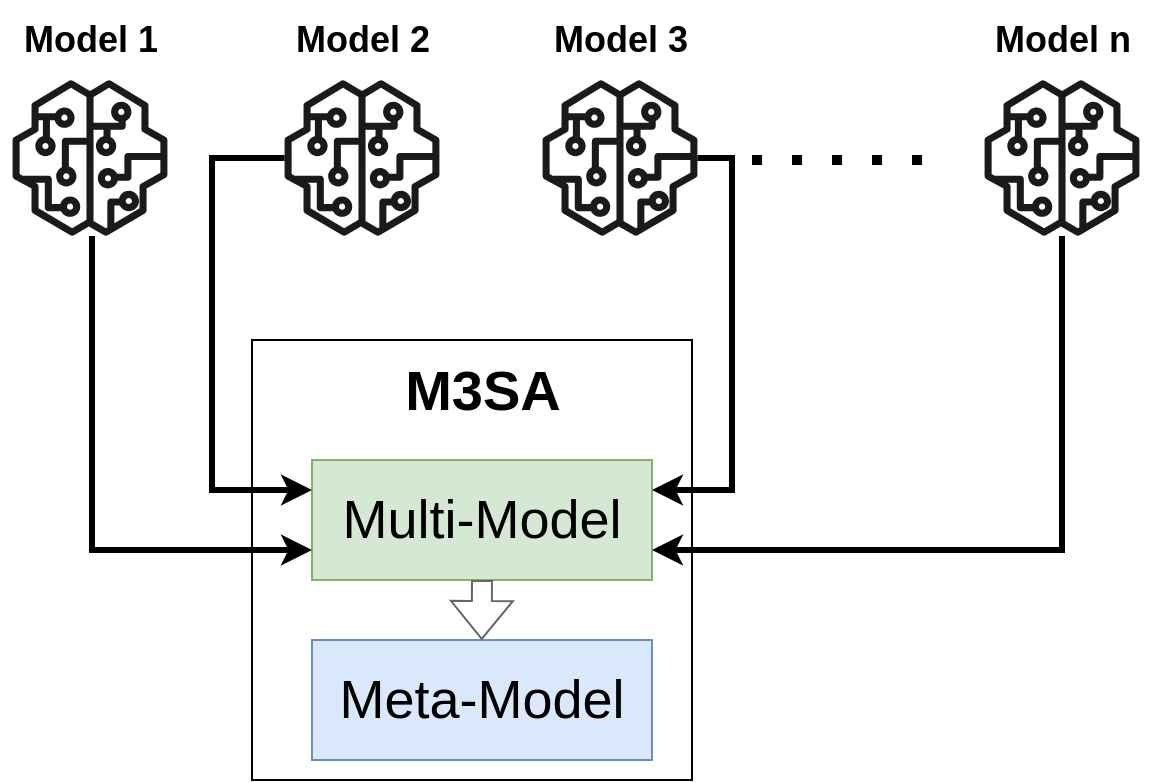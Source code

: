 <mxfile version="22.1.16" type="device">
  <diagram name="Page-1" id="oYzTT0H8R0ORPGKp1H7J">
    <mxGraphModel dx="994" dy="652" grid="1" gridSize="10" guides="1" tooltips="1" connect="1" arrows="1" fold="1" page="1" pageScale="1" pageWidth="827" pageHeight="1169" math="0" shadow="0">
      <root>
        <mxCell id="0" />
        <mxCell id="1" parent="0" />
        <mxCell id="mFGwXmJiUFZ16h0V5Hi0-9" value="" style="group" vertex="1" connectable="0" parent="1">
          <mxGeometry x="240" y="240" width="90" height="118" as="geometry" />
        </mxCell>
        <mxCell id="mFGwXmJiUFZ16h0V5Hi0-6" value="" style="sketch=0;outlineConnect=0;fontColor=#ffffff;fillColor=#1A1A1A;strokeColor=#006EAF;dashed=0;verticalLabelPosition=bottom;verticalAlign=top;align=center;html=1;fontSize=12;fontStyle=0;aspect=fixed;pointerEvents=1;shape=mxgraph.aws4.sagemaker_model;" vertex="1" parent="mFGwXmJiUFZ16h0V5Hi0-9">
          <mxGeometry x="6" y="40" width="78" height="78" as="geometry" />
        </mxCell>
        <mxCell id="mFGwXmJiUFZ16h0V5Hi0-7" value="&lt;font style=&quot;font-size: 18px;&quot;&gt;&lt;b&gt;Model 2&lt;/b&gt;&lt;/font&gt;" style="text;html=1;align=center;verticalAlign=middle;resizable=0;points=[];autosize=1;strokeColor=none;fillColor=none;" vertex="1" parent="mFGwXmJiUFZ16h0V5Hi0-9">
          <mxGeometry width="90" height="40" as="geometry" />
        </mxCell>
        <mxCell id="mFGwXmJiUFZ16h0V5Hi0-10" value="" style="group" vertex="1" connectable="0" parent="1">
          <mxGeometry x="104" y="240" width="90" height="118" as="geometry" />
        </mxCell>
        <mxCell id="mFGwXmJiUFZ16h0V5Hi0-3" value="" style="sketch=0;outlineConnect=0;fontColor=#ffffff;fillColor=#1A1A1A;strokeColor=#2D7600;dashed=0;verticalLabelPosition=bottom;verticalAlign=top;align=center;html=1;fontSize=12;fontStyle=0;aspect=fixed;pointerEvents=1;shape=mxgraph.aws4.sagemaker_model;" vertex="1" parent="mFGwXmJiUFZ16h0V5Hi0-10">
          <mxGeometry x="6" y="40" width="78" height="78" as="geometry" />
        </mxCell>
        <mxCell id="mFGwXmJiUFZ16h0V5Hi0-5" value="&lt;font style=&quot;font-size: 18px;&quot;&gt;&lt;b&gt;Model 1&lt;/b&gt;&lt;/font&gt;" style="text;html=1;align=center;verticalAlign=middle;resizable=0;points=[];autosize=1;strokeColor=none;fillColor=none;" vertex="1" parent="mFGwXmJiUFZ16h0V5Hi0-10">
          <mxGeometry width="90" height="40" as="geometry" />
        </mxCell>
        <mxCell id="mFGwXmJiUFZ16h0V5Hi0-11" value="" style="group" vertex="1" connectable="0" parent="1">
          <mxGeometry x="369" y="240" width="90" height="118" as="geometry" />
        </mxCell>
        <mxCell id="mFGwXmJiUFZ16h0V5Hi0-12" value="" style="sketch=0;outlineConnect=0;fontColor=#ffffff;fillColor=#1A1A1A;strokeColor=#6F0000;dashed=0;verticalLabelPosition=bottom;verticalAlign=top;align=center;html=1;fontSize=12;fontStyle=0;aspect=fixed;pointerEvents=1;shape=mxgraph.aws4.sagemaker_model;" vertex="1" parent="mFGwXmJiUFZ16h0V5Hi0-11">
          <mxGeometry x="6" y="40" width="78" height="78" as="geometry" />
        </mxCell>
        <mxCell id="mFGwXmJiUFZ16h0V5Hi0-13" value="&lt;font style=&quot;font-size: 18px;&quot;&gt;&lt;b&gt;Model 3&lt;/b&gt;&lt;/font&gt;" style="text;html=1;align=center;verticalAlign=middle;resizable=0;points=[];autosize=1;strokeColor=none;fillColor=none;" vertex="1" parent="mFGwXmJiUFZ16h0V5Hi0-11">
          <mxGeometry width="90" height="40" as="geometry" />
        </mxCell>
        <mxCell id="mFGwXmJiUFZ16h0V5Hi0-14" value="" style="endArrow=none;dashed=1;html=1;dashPattern=1 3;strokeWidth=5;rounded=0;" edge="1" parent="1">
          <mxGeometry width="50" height="50" relative="1" as="geometry">
            <mxPoint x="480" y="320" as="sourcePoint" />
            <mxPoint x="580" y="320" as="targetPoint" />
          </mxGeometry>
        </mxCell>
        <mxCell id="mFGwXmJiUFZ16h0V5Hi0-17" value="" style="group" vertex="1" connectable="0" parent="1">
          <mxGeometry x="590" y="240" width="90" height="118" as="geometry" />
        </mxCell>
        <mxCell id="mFGwXmJiUFZ16h0V5Hi0-18" value="" style="sketch=0;outlineConnect=0;fontColor=#ffffff;fillColor=#1A1A1A;strokeColor=#3A5431;dashed=0;verticalLabelPosition=bottom;verticalAlign=top;align=center;html=1;fontSize=12;fontStyle=0;aspect=fixed;pointerEvents=1;shape=mxgraph.aws4.sagemaker_model;" vertex="1" parent="mFGwXmJiUFZ16h0V5Hi0-17">
          <mxGeometry x="6" y="40" width="78" height="78" as="geometry" />
        </mxCell>
        <mxCell id="mFGwXmJiUFZ16h0V5Hi0-19" value="&lt;b style=&quot;border-color: var(--border-color); font-size: 18px;&quot;&gt;Model n&lt;/b&gt;" style="text;html=1;align=center;verticalAlign=middle;resizable=0;points=[];autosize=1;strokeColor=none;fillColor=none;" vertex="1" parent="mFGwXmJiUFZ16h0V5Hi0-17">
          <mxGeometry width="90" height="40" as="geometry" />
        </mxCell>
        <mxCell id="mFGwXmJiUFZ16h0V5Hi0-22" value="" style="rounded=0;whiteSpace=wrap;html=1;labelBackgroundColor=default;" vertex="1" parent="1">
          <mxGeometry x="230" y="410" width="220" height="220" as="geometry" />
        </mxCell>
        <mxCell id="mFGwXmJiUFZ16h0V5Hi0-23" value="&lt;b style=&quot;border-color: var(--border-color); font-size: 28px;&quot;&gt;M3SA&lt;/b&gt;" style="text;html=1;align=center;verticalAlign=middle;resizable=0;points=[];autosize=1;strokeColor=none;fillColor=none;strokeWidth=4;fontSize=28;" vertex="1" parent="1">
          <mxGeometry x="295" y="410" width="100" height="50" as="geometry" />
        </mxCell>
        <mxCell id="mFGwXmJiUFZ16h0V5Hi0-24" value="&lt;font style=&quot;font-size: 27px;&quot;&gt;Multi-Model&lt;/font&gt;" style="rounded=0;whiteSpace=wrap;html=1;fillColor=#d5e8d4;strokeColor=#82b366;" vertex="1" parent="1">
          <mxGeometry x="260" y="470" width="170" height="60" as="geometry" />
        </mxCell>
        <mxCell id="mFGwXmJiUFZ16h0V5Hi0-25" value="&lt;font style=&quot;font-size: 27px;&quot;&gt;Meta-Model&lt;/font&gt;" style="rounded=0;whiteSpace=wrap;html=1;fillColor=#dae8fc;strokeColor=#6c8ebf;" vertex="1" parent="1">
          <mxGeometry x="260" y="560" width="170" height="60" as="geometry" />
        </mxCell>
        <mxCell id="mFGwXmJiUFZ16h0V5Hi0-38" style="edgeStyle=orthogonalEdgeStyle;rounded=0;orthogonalLoop=1;jettySize=auto;html=1;entryX=0;entryY=0.75;entryDx=0;entryDy=0;strokeWidth=3;" edge="1" parent="1" source="mFGwXmJiUFZ16h0V5Hi0-3" target="mFGwXmJiUFZ16h0V5Hi0-24">
          <mxGeometry relative="1" as="geometry">
            <mxPoint x="270" y="520" as="targetPoint" />
            <Array as="points">
              <mxPoint x="150" y="515" />
            </Array>
          </mxGeometry>
        </mxCell>
        <mxCell id="mFGwXmJiUFZ16h0V5Hi0-39" style="edgeStyle=orthogonalEdgeStyle;rounded=0;orthogonalLoop=1;jettySize=auto;html=1;entryX=0;entryY=0.25;entryDx=0;entryDy=0;strokeWidth=3;" edge="1" parent="1" source="mFGwXmJiUFZ16h0V5Hi0-6" target="mFGwXmJiUFZ16h0V5Hi0-24">
          <mxGeometry relative="1" as="geometry">
            <Array as="points">
              <mxPoint x="210" y="319" />
              <mxPoint x="210" y="485" />
            </Array>
          </mxGeometry>
        </mxCell>
        <mxCell id="mFGwXmJiUFZ16h0V5Hi0-40" style="edgeStyle=orthogonalEdgeStyle;rounded=0;orthogonalLoop=1;jettySize=auto;html=1;entryX=1;entryY=0.25;entryDx=0;entryDy=0;strokeWidth=3;" edge="1" parent="1" source="mFGwXmJiUFZ16h0V5Hi0-12" target="mFGwXmJiUFZ16h0V5Hi0-24">
          <mxGeometry relative="1" as="geometry">
            <Array as="points">
              <mxPoint x="470" y="319" />
              <mxPoint x="470" y="485" />
            </Array>
          </mxGeometry>
        </mxCell>
        <mxCell id="mFGwXmJiUFZ16h0V5Hi0-41" style="edgeStyle=orthogonalEdgeStyle;rounded=0;orthogonalLoop=1;jettySize=auto;html=1;entryX=1;entryY=0.75;entryDx=0;entryDy=0;strokeWidth=3;" edge="1" parent="1" source="mFGwXmJiUFZ16h0V5Hi0-18" target="mFGwXmJiUFZ16h0V5Hi0-24">
          <mxGeometry relative="1" as="geometry">
            <Array as="points">
              <mxPoint x="635" y="515" />
            </Array>
          </mxGeometry>
        </mxCell>
        <mxCell id="mFGwXmJiUFZ16h0V5Hi0-43" value="" style="shape=flexArrow;endArrow=classic;html=1;rounded=0;fillColor=none;exitX=0.5;exitY=1;exitDx=0;exitDy=0;strokeColor=#666666;" edge="1" parent="1" source="mFGwXmJiUFZ16h0V5Hi0-24">
          <mxGeometry width="50" height="50" relative="1" as="geometry">
            <mxPoint x="344.86" y="540" as="sourcePoint" />
            <mxPoint x="344.86" y="560" as="targetPoint" />
          </mxGeometry>
        </mxCell>
      </root>
    </mxGraphModel>
  </diagram>
</mxfile>
